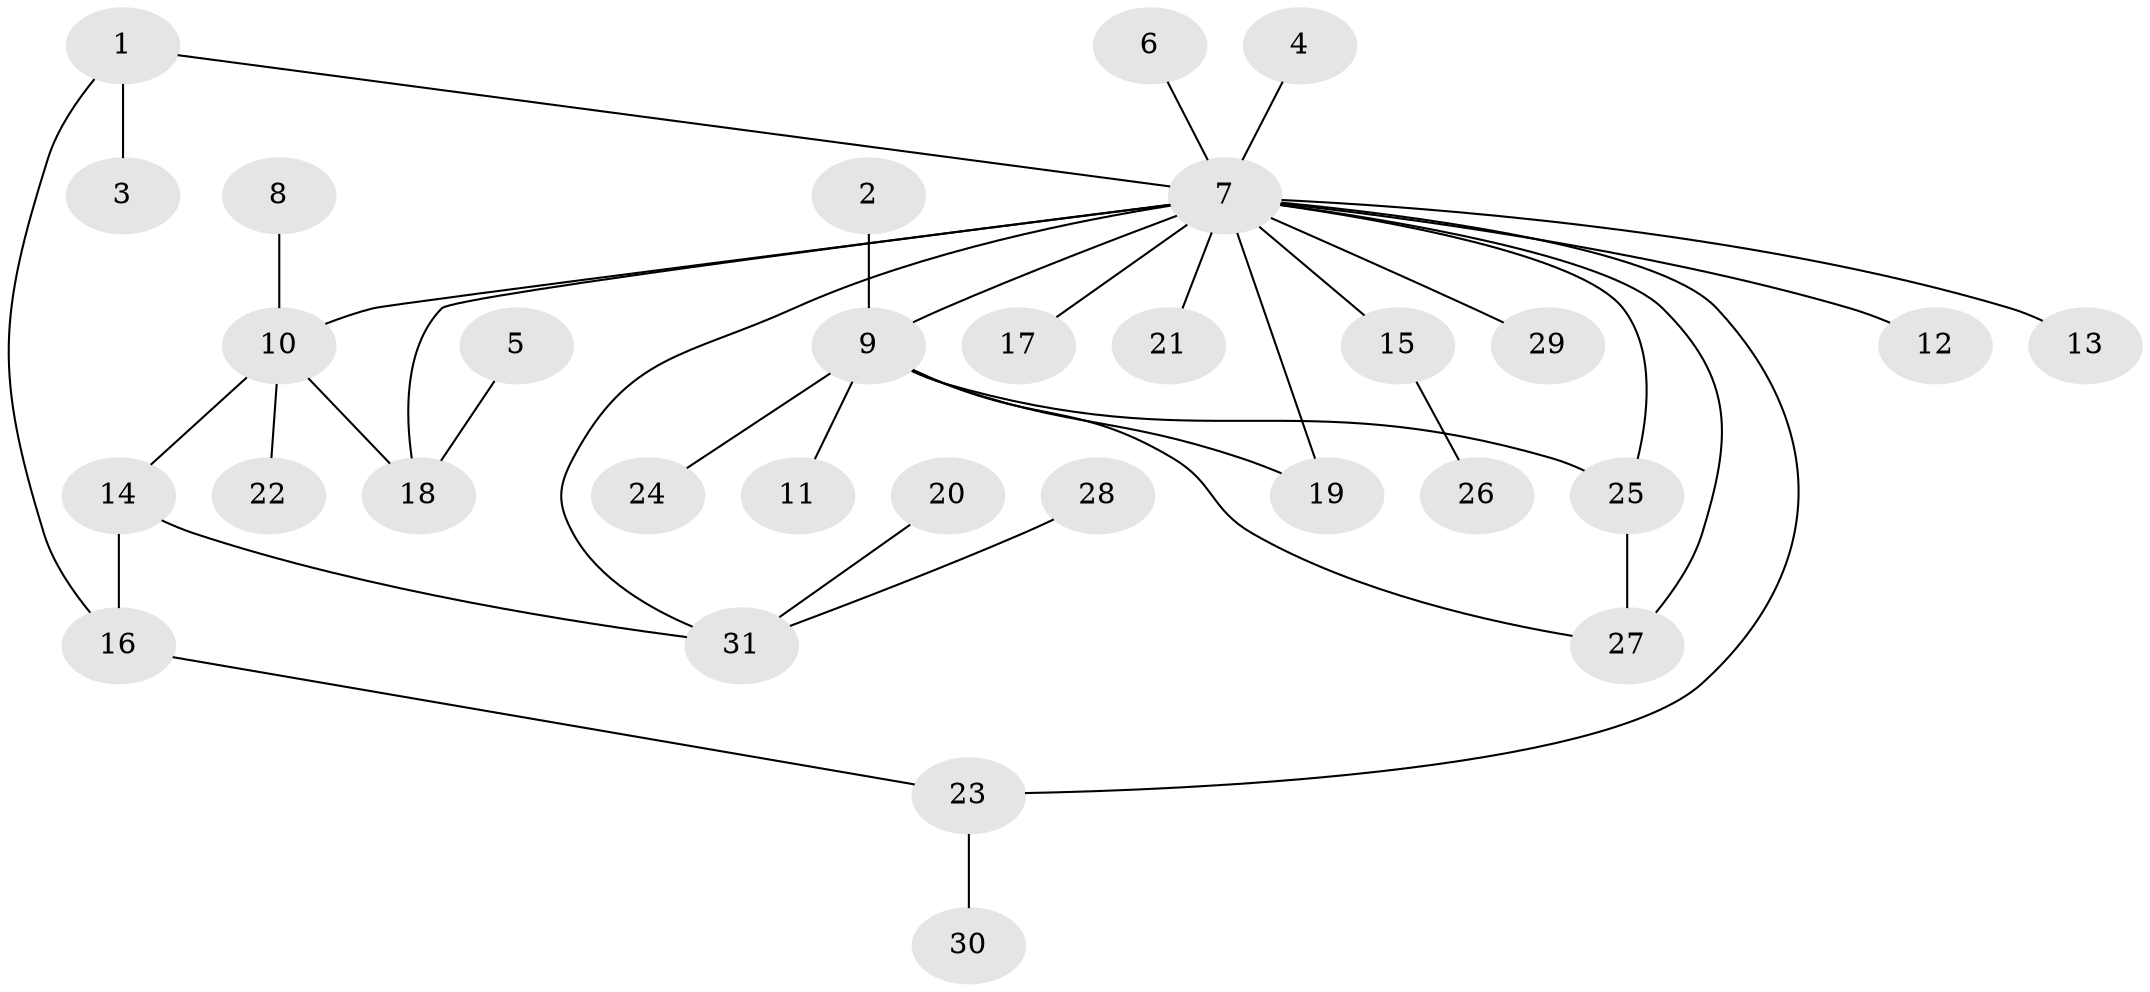 // original degree distribution, {6: 0.016129032258064516, 23: 0.016129032258064516, 8: 0.016129032258064516, 4: 0.08064516129032258, 10: 0.016129032258064516, 2: 0.1935483870967742, 3: 0.0967741935483871, 1: 0.5483870967741935, 5: 0.016129032258064516}
// Generated by graph-tools (version 1.1) at 2025/01/03/09/25 03:01:43]
// undirected, 31 vertices, 38 edges
graph export_dot {
graph [start="1"]
  node [color=gray90,style=filled];
  1;
  2;
  3;
  4;
  5;
  6;
  7;
  8;
  9;
  10;
  11;
  12;
  13;
  14;
  15;
  16;
  17;
  18;
  19;
  20;
  21;
  22;
  23;
  24;
  25;
  26;
  27;
  28;
  29;
  30;
  31;
  1 -- 3 [weight=1.0];
  1 -- 7 [weight=1.0];
  1 -- 16 [weight=1.0];
  2 -- 9 [weight=1.0];
  4 -- 7 [weight=1.0];
  5 -- 18 [weight=1.0];
  6 -- 7 [weight=1.0];
  7 -- 9 [weight=1.0];
  7 -- 10 [weight=1.0];
  7 -- 12 [weight=1.0];
  7 -- 13 [weight=1.0];
  7 -- 15 [weight=1.0];
  7 -- 17 [weight=1.0];
  7 -- 18 [weight=2.0];
  7 -- 19 [weight=1.0];
  7 -- 21 [weight=1.0];
  7 -- 23 [weight=1.0];
  7 -- 25 [weight=1.0];
  7 -- 27 [weight=1.0];
  7 -- 29 [weight=1.0];
  7 -- 31 [weight=1.0];
  8 -- 10 [weight=1.0];
  9 -- 11 [weight=1.0];
  9 -- 19 [weight=1.0];
  9 -- 24 [weight=1.0];
  9 -- 25 [weight=1.0];
  9 -- 27 [weight=1.0];
  10 -- 14 [weight=1.0];
  10 -- 18 [weight=1.0];
  10 -- 22 [weight=1.0];
  14 -- 16 [weight=1.0];
  14 -- 31 [weight=1.0];
  15 -- 26 [weight=1.0];
  16 -- 23 [weight=1.0];
  20 -- 31 [weight=1.0];
  23 -- 30 [weight=1.0];
  25 -- 27 [weight=1.0];
  28 -- 31 [weight=1.0];
}
